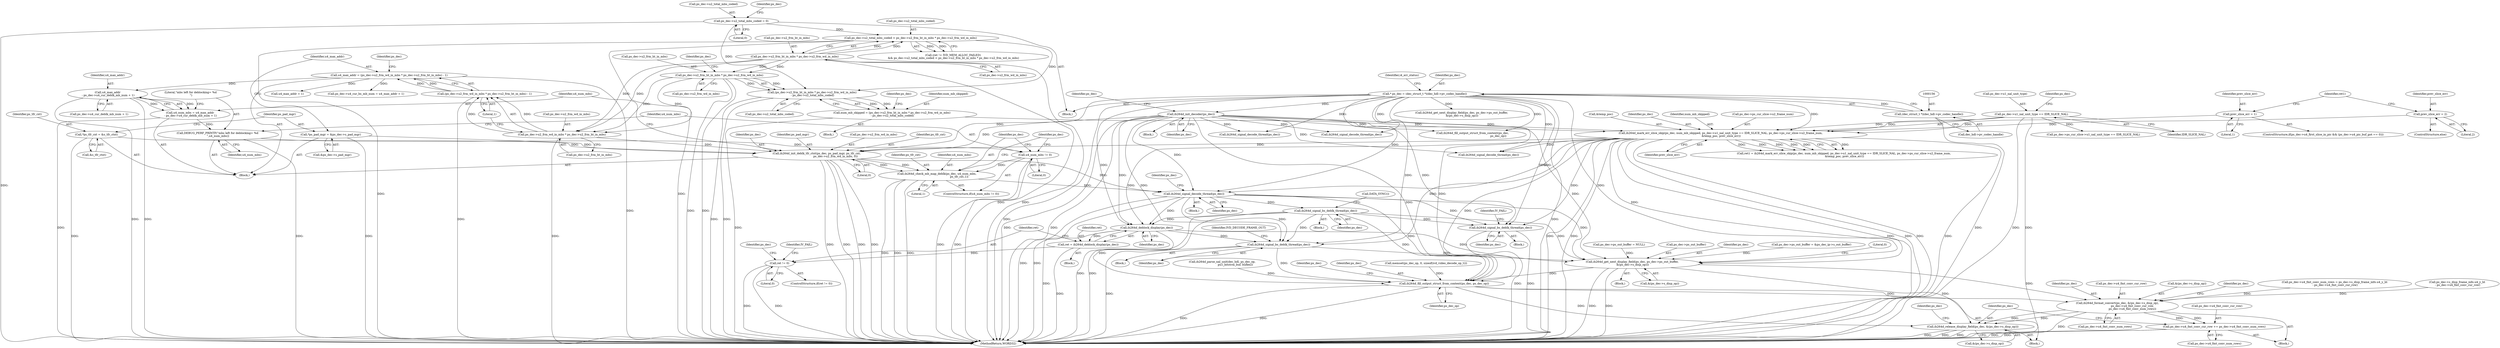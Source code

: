 digraph "0_Android_326fe991a4b7971e8aeaf4ac775491dd8abd85bb@API" {
"1001699" [label="(Call,ih264d_signal_decode_thread(ps_dec))"];
"1000896" [label="(Call,ih264d_init_decoder(ps_dec))"];
"1000153" [label="(Call,* ps_dec = (dec_struct_t *)(dec_hdl->pv_codec_handle))"];
"1000155" [label="(Call,(dec_struct_t *)(dec_hdl->pv_codec_handle))"];
"1001528" [label="(Call,ih264d_mark_err_slice_skip(ps_dec, num_mb_skipped, ps_dec->u1_nal_unit_type == IDR_SLICE_NAL, ps_dec->ps_cur_slice->u2_frame_num,\n &temp_poc, prev_slice_err))"];
"1001496" [label="(Call,num_mb_skipped = (ps_dec->u2_frm_ht_in_mbs * ps_dec->u2_frm_wd_in_mbs)\n - ps_dec->u2_total_mbs_coded)"];
"1001498" [label="(Call,(ps_dec->u2_frm_ht_in_mbs * ps_dec->u2_frm_wd_in_mbs)\n - ps_dec->u2_total_mbs_coded)"];
"1001499" [label="(Call,ps_dec->u2_frm_ht_in_mbs * ps_dec->u2_frm_wd_in_mbs)"];
"1001484" [label="(Call,ps_dec->u2_frm_ht_in_mbs * ps_dec->u2_frm_wd_in_mbs)"];
"1001480" [label="(Call,ps_dec->u2_total_mbs_coded < ps_dec->u2_frm_ht_in_mbs * ps_dec->u2_frm_wd_in_mbs)"];
"1000908" [label="(Call,ps_dec->u2_total_mbs_coded = 0)"];
"1001531" [label="(Call,ps_dec->u1_nal_unit_type == IDR_SLICE_NAL)"];
"1001519" [label="(Call,prev_slice_err = 1)"];
"1001523" [label="(Call,prev_slice_err = 2)"];
"1001689" [label="(Call,ih264d_check_mb_map_deblk(ps_dec, u4_num_mbs,\n                                                   ps_tfr_cxt,1))"];
"1001665" [label="(Call,ih264d_init_deblk_tfr_ctxt(ps_dec, ps_pad_mgr, ps_tfr_cxt,\n                                           ps_dec->u2_frm_wd_in_mbs, 0))"];
"1001641" [label="(Call,*ps_pad_mgr = &ps_dec->s_pad_mgr)"];
"1001636" [label="(Call,*ps_tfr_cxt = &s_tfr_ctxt)"];
"1001650" [label="(Call,ps_dec->u2_frm_wd_in_mbs * ps_dec->u2_frm_ht_in_mbs)"];
"1001686" [label="(Call,u4_num_mbs != 0)"];
"1001682" [label="(Call,DEBUG_PERF_PRINTF(\"mbs left for deblocking= %d \n\",u4_num_mbs))"];
"1001673" [label="(Call,u4_num_mbs = u4_max_addr\n - ps_dec->u4_cur_deblk_mb_num + 1)"];
"1001675" [label="(Call,u4_max_addr\n - ps_dec->u4_cur_deblk_mb_num + 1)"];
"1001647" [label="(Call,u4_max_addr = (ps_dec->u2_frm_wd_in_mbs * ps_dec->u2_frm_ht_in_mbs) - 1)"];
"1001649" [label="(Call,(ps_dec->u2_frm_wd_in_mbs * ps_dec->u2_frm_ht_in_mbs) - 1)"];
"1001708" [label="(Call,ih264d_signal_bs_deblk_thread(ps_dec))"];
"1001807" [label="(Call,ih264d_signal_bs_deblk_thread(ps_dec))"];
"1001863" [label="(Call,ih264d_deblock_display(ps_dec))"];
"1001861" [label="(Call,ret = ih264d_deblock_display(ps_dec))"];
"1001866" [label="(Call,ret != 0)"];
"1001985" [label="(Call,ih264d_signal_bs_deblk_thread(ps_dec))"];
"1001999" [label="(Call,ih264d_get_next_display_field(ps_dec, ps_dec->ps_out_buffer,\n &(ps_dec->s_disp_op)))"];
"1002027" [label="(Call,ih264d_fill_output_struct_from_context(ps_dec, ps_dec_op))"];
"1002058" [label="(Call,ih264d_format_convert(ps_dec, &(ps_dec->s_disp_op),\n                                  ps_dec->u4_fmt_conv_cur_row,\n                                  ps_dec->u4_fmt_conv_num_rows))"];
"1002070" [label="(Call,ps_dec->u4_fmt_conv_cur_row += ps_dec->u4_fmt_conv_num_rows)"];
"1002077" [label="(Call,ih264d_release_display_field(ps_dec, &(ps_dec->s_disp_op)))"];
"1001525" [label="(Literal,2)"];
"1002079" [label="(Call,&(ps_dec->s_disp_op))"];
"1001686" [label="(Call,u4_num_mbs != 0)"];
"1001699" [label="(Call,ih264d_signal_decode_thread(ps_dec))"];
"1000311" [label="(Call,ps_dec->ps_out_buffer = NULL)"];
"1001532" [label="(Call,ps_dec->u1_nal_unit_type)"];
"1001871" [label="(Identifier,IV_FAIL)"];
"1002058" [label="(Call,ih264d_format_convert(ps_dec, &(ps_dec->s_disp_op),\n                                  ps_dec->u4_fmt_conv_cur_row,\n                                  ps_dec->u4_fmt_conv_num_rows))"];
"1001497" [label="(Identifier,num_mb_skipped)"];
"1001507" [label="(Identifier,ps_dec)"];
"1001650" [label="(Call,ps_dec->u2_frm_wd_in_mbs * ps_dec->u2_frm_ht_in_mbs)"];
"1001998" [label="(Block,)"];
"1001862" [label="(Identifier,ret)"];
"1000912" [label="(Literal,0)"];
"1001987" [label="(Block,)"];
"1000895" [label="(Block,)"];
"1001500" [label="(Call,ps_dec->u2_frm_ht_in_mbs)"];
"1001291" [label="(Call,ih264d_parse_nal_unit(dec_hdl, ps_dec_op,\n                              pu1_bitstrm_buf, buflen))"];
"1000909" [label="(Call,ps_dec->u2_total_mbs_coded)"];
"1000900" [label="(Identifier,ps_dec)"];
"1001491" [label="(Block,)"];
"1001641" [label="(Call,*ps_pad_mgr = &ps_dec->s_pad_mgr)"];
"1001530" [label="(Identifier,num_mb_skipped)"];
"1002029" [label="(Identifier,ps_dec_op)"];
"1001677" [label="(Call,ps_dec->u4_cur_deblk_mb_num + 1)"];
"1001535" [label="(Identifier,IDR_SLICE_NAL)"];
"1001519" [label="(Call,prev_slice_err = 1)"];
"1001999" [label="(Call,ih264d_get_next_display_field(ps_dec, ps_dec->ps_out_buffer,\n &(ps_dec->s_disp_op)))"];
"1001509" [label="(ControlStructure,if(ps_dec->u4_first_slice_in_pic && (ps_dec->u4_pic_buf_got == 0)))"];
"1001496" [label="(Call,num_mb_skipped = (ps_dec->u2_frm_ht_in_mbs * ps_dec->u2_frm_wd_in_mbs)\n - ps_dec->u2_total_mbs_coded)"];
"1002071" [label="(Call,ps_dec->u4_fmt_conv_cur_row)"];
"1002072" [label="(Identifier,ps_dec)"];
"1001531" [label="(Call,ps_dec->u1_nal_unit_type == IDR_SLICE_NAL)"];
"1000154" [label="(Identifier,ps_dec)"];
"1001654" [label="(Call,ps_dec->u2_frm_ht_in_mbs)"];
"1001657" [label="(Literal,1)"];
"1001689" [label="(Call,ih264d_check_mb_map_deblk(ps_dec, u4_num_mbs,\n                                                   ps_tfr_cxt,1))"];
"1001536" [label="(Call,ps_dec->ps_cur_slice->u2_frame_num)"];
"1001696" [label="(Identifier,ps_dec)"];
"1001528" [label="(Call,ih264d_mark_err_slice_skip(ps_dec, num_mb_skipped, ps_dec->u1_nal_unit_type == IDR_SLICE_NAL, ps_dec->ps_cur_slice->u2_frame_num,\n &temp_poc, prev_slice_err))"];
"1001523" [label="(Call,prev_slice_err = 2)"];
"1001865" [label="(ControlStructure,if(ret != 0))"];
"1001891" [label="(Call,ps_dec->ps_cur_slice->u1_nal_unit_type == IDR_SLICE_NAL)"];
"1001986" [label="(Identifier,ps_dec)"];
"1001806" [label="(Block,)"];
"1001673" [label="(Call,u4_num_mbs = u4_max_addr\n - ps_dec->u4_cur_deblk_mb_num + 1)"];
"1001687" [label="(Identifier,u4_num_mbs)"];
"1001520" [label="(Identifier,prev_slice_err)"];
"1001543" [label="(Identifier,prev_slice_err)"];
"1001649" [label="(Call,(ps_dec->u2_frm_wd_in_mbs * ps_dec->u2_frm_ht_in_mbs) - 1)"];
"1001651" [label="(Call,ps_dec->u2_frm_wd_in_mbs)"];
"1001476" [label="(Call,(ret != IVD_MEM_ALLOC_FAILED)\n && ps_dec->u2_total_mbs_coded < ps_dec->u2_frm_ht_in_mbs * ps_dec->u2_frm_wd_in_mbs)"];
"1001710" [label="(Call,DATA_SYNC())"];
"1001810" [label="(Identifier,IV_FAIL)"];
"1001666" [label="(Identifier,ps_dec)"];
"1002027" [label="(Call,ih264d_fill_output_struct_from_context(ps_dec, ps_dec_op))"];
"1000915" [label="(Identifier,ps_dec)"];
"1001685" [label="(ControlStructure,if(u4_num_mbs != 0))"];
"1002067" [label="(Call,ps_dec->u4_fmt_conv_num_rows)"];
"1002033" [label="(Identifier,ps_dec)"];
"1001636" [label="(Call,*ps_tfr_cxt = &s_tfr_ctxt)"];
"1002077" [label="(Call,ih264d_release_display_field(ps_dec, &(ps_dec->s_disp_op)))"];
"1002074" [label="(Call,ps_dec->u4_fmt_conv_num_rows)"];
"1002045" [label="(Call,ps_dec->u4_fmt_conv_num_rows = ps_dec->s_disp_frame_info.u4_y_ht\n - ps_dec->u4_fmt_conv_cur_row)"];
"1000157" [label="(Call,dec_hdl->pv_codec_handle)"];
"1001485" [label="(Call,ps_dec->u2_frm_ht_in_mbs)"];
"1001665" [label="(Call,ih264d_init_deblk_tfr_ctxt(ps_dec, ps_pad_mgr, ps_tfr_cxt,\n                                           ps_dec->u2_frm_wd_in_mbs, 0))"];
"1002001" [label="(Call,ps_dec->ps_out_buffer)"];
"1000896" [label="(Call,ih264d_init_decoder(ps_dec))"];
"1000153" [label="(Call,* ps_dec = (dec_struct_t *)(dec_hdl->pv_codec_handle))"];
"1001538" [label="(Identifier,ps_dec)"];
"1001674" [label="(Identifier,u4_num_mbs)"];
"1002049" [label="(Call,ps_dec->s_disp_frame_info.u4_y_ht\n - ps_dec->u4_fmt_conv_cur_row)"];
"1001480" [label="(Call,ps_dec->u2_total_mbs_coded < ps_dec->u2_frm_ht_in_mbs * ps_dec->u2_frm_wd_in_mbs)"];
"1001693" [label="(Literal,1)"];
"1001662" [label="(Call,u4_max_addr + 1)"];
"1002028" [label="(Identifier,ps_dec)"];
"1001667" [label="(Identifier,ps_pad_mgr)"];
"1001866" [label="(Call,ret != 0)"];
"1002044" [label="(Block,)"];
"1000908" [label="(Call,ps_dec->u2_total_mbs_coded = 0)"];
"1001864" [label="(Identifier,ps_dec)"];
"1001481" [label="(Call,ps_dec->u2_total_mbs_coded)"];
"1001984" [label="(Block,)"];
"1001867" [label="(Identifier,ret)"];
"1001683" [label="(Literal,\"mbs left for deblocking= %d \n\")"];
"1001499" [label="(Call,ps_dec->u2_frm_ht_in_mbs * ps_dec->u2_frm_wd_in_mbs)"];
"1001403" [label="(Call,ih264d_signal_decode_thread(ps_dec))"];
"1001669" [label="(Call,ps_dec->u2_frm_wd_in_mbs)"];
"1001700" [label="(Identifier,ps_dec)"];
"1001985" [label="(Call,ih264d_signal_bs_deblk_thread(ps_dec))"];
"1001488" [label="(Call,ps_dec->u2_frm_wd_in_mbs)"];
"1000155" [label="(Call,(dec_struct_t *)(dec_hdl->pv_codec_handle))"];
"1002059" [label="(Identifier,ps_dec)"];
"1002000" [label="(Identifier,ps_dec)"];
"1001708" [label="(Call,ih264d_signal_bs_deblk_thread(ps_dec))"];
"1001704" [label="(Identifier,ps_dec)"];
"1000162" [label="(Identifier,i4_err_status)"];
"1002147" [label="(MethodReturn,WORD32)"];
"1001498" [label="(Call,(ps_dec->u2_frm_ht_in_mbs * ps_dec->u2_frm_wd_in_mbs)\n - ps_dec->u2_total_mbs_coded)"];
"1002078" [label="(Identifier,ps_dec)"];
"1002004" [label="(Call,&(ps_dec->s_disp_op))"];
"1001672" [label="(Literal,0)"];
"1001875" [label="(Identifier,ps_dec)"];
"1001707" [label="(Block,)"];
"1000897" [label="(Identifier,ps_dec)"];
"1001637" [label="(Identifier,ps_tfr_cxt)"];
"1001690" [label="(Identifier,ps_dec)"];
"1001860" [label="(Block,)"];
"1000324" [label="(Call,ps_dec->ps_out_buffer = &ps_dec_ip->s_out_buffer)"];
"1001506" [label="(Call,ps_dec->u2_total_mbs_coded)"];
"1001522" [label="(ControlStructure,else)"];
"1001638" [label="(Call,&s_tfr_ctxt)"];
"1001648" [label="(Identifier,u4_max_addr)"];
"1001668" [label="(Identifier,ps_tfr_cxt)"];
"1000151" [label="(Block,)"];
"1001253" [label="(Call,ih264d_fill_output_struct_from_context(ps_dec,\n                                                           ps_dec_op))"];
"1002064" [label="(Call,ps_dec->u4_fmt_conv_cur_row)"];
"1001676" [label="(Identifier,u4_max_addr)"];
"1001991" [label="(Identifier,IVD_DECODE_FRAME_OUT)"];
"1001807" [label="(Call,ih264d_signal_bs_deblk_thread(ps_dec))"];
"1001189" [label="(Call,ih264d_signal_decode_thread(ps_dec))"];
"1001647" [label="(Call,u4_max_addr = (ps_dec->u2_frm_wd_in_mbs * ps_dec->u2_frm_ht_in_mbs) - 1)"];
"1001658" [label="(Call,ps_dec->u4_cur_bs_mb_num = u4_max_addr + 1)"];
"1001541" [label="(Call,&temp_poc)"];
"1001709" [label="(Identifier,ps_dec)"];
"1001675" [label="(Call,u4_max_addr\n - ps_dec->u4_cur_deblk_mb_num + 1)"];
"1001660" [label="(Identifier,ps_dec)"];
"1001576" [label="(Call,ih264d_signal_decode_thread(ps_dec))"];
"1001484" [label="(Call,ps_dec->u2_frm_ht_in_mbs * ps_dec->u2_frm_wd_in_mbs)"];
"1001524" [label="(Identifier,prev_slice_err)"];
"1001808" [label="(Identifier,ps_dec)"];
"1001512" [label="(Identifier,ps_dec)"];
"1001526" [label="(Call,ret1 = ih264d_mark_err_slice_skip(ps_dec, num_mb_skipped, ps_dec->u1_nal_unit_type == IDR_SLICE_NAL, ps_dec->ps_cur_slice->u2_frame_num,\n &temp_poc, prev_slice_err))"];
"1001682" [label="(Call,DEBUG_PERF_PRINTF(\"mbs left for deblocking= %d \n\",u4_num_mbs))"];
"1001691" [label="(Identifier,u4_num_mbs)"];
"1002070" [label="(Call,ps_dec->u4_fmt_conv_cur_row += ps_dec->u4_fmt_conv_num_rows)"];
"1001631" [label="(Block,)"];
"1002087" [label="(Identifier,ps_dec)"];
"1001692" [label="(Identifier,ps_tfr_cxt)"];
"1002060" [label="(Call,&(ps_dec->s_disp_op))"];
"1001503" [label="(Call,ps_dec->u2_frm_wd_in_mbs)"];
"1001688" [label="(Literal,0)"];
"1000227" [label="(Call,memset(ps_dec_op, 0, sizeof(ivd_video_decode_op_t)))"];
"1001529" [label="(Identifier,ps_dec)"];
"1001643" [label="(Call,&ps_dec->s_pad_mgr)"];
"1001527" [label="(Identifier,ret1)"];
"1001603" [label="(Block,)"];
"1001861" [label="(Call,ret = ih264d_deblock_display(ps_dec))"];
"1001521" [label="(Literal,1)"];
"1002010" [label="(Literal,0)"];
"1001642" [label="(Identifier,ps_pad_mgr)"];
"1000713" [label="(Call,ih264d_get_next_display_field(ps_dec, ps_dec->ps_out_buffer,\n &(ps_dec->s_disp_op)))"];
"1001684" [label="(Identifier,u4_num_mbs)"];
"1001863" [label="(Call,ih264d_deblock_display(ps_dec))"];
"1001868" [label="(Literal,0)"];
"1001699" -> "1001603"  [label="AST: "];
"1001699" -> "1001700"  [label="CFG: "];
"1001700" -> "1001699"  [label="AST: "];
"1001704" -> "1001699"  [label="CFG: "];
"1001699" -> "1002147"  [label="DDG: "];
"1001699" -> "1002147"  [label="DDG: "];
"1000896" -> "1001699"  [label="DDG: "];
"1001528" -> "1001699"  [label="DDG: "];
"1001689" -> "1001699"  [label="DDG: "];
"1001665" -> "1001699"  [label="DDG: "];
"1000153" -> "1001699"  [label="DDG: "];
"1001699" -> "1001708"  [label="DDG: "];
"1001699" -> "1001807"  [label="DDG: "];
"1001699" -> "1001863"  [label="DDG: "];
"1001699" -> "1001985"  [label="DDG: "];
"1001699" -> "1001999"  [label="DDG: "];
"1001699" -> "1002027"  [label="DDG: "];
"1000896" -> "1000895"  [label="AST: "];
"1000896" -> "1000897"  [label="CFG: "];
"1000897" -> "1000896"  [label="AST: "];
"1000900" -> "1000896"  [label="CFG: "];
"1000896" -> "1002147"  [label="DDG: "];
"1000896" -> "1002147"  [label="DDG: "];
"1000153" -> "1000896"  [label="DDG: "];
"1000896" -> "1001189"  [label="DDG: "];
"1000896" -> "1001253"  [label="DDG: "];
"1000896" -> "1001403"  [label="DDG: "];
"1000896" -> "1001528"  [label="DDG: "];
"1000896" -> "1001576"  [label="DDG: "];
"1000896" -> "1001665"  [label="DDG: "];
"1000896" -> "1001807"  [label="DDG: "];
"1000896" -> "1001863"  [label="DDG: "];
"1000896" -> "1001985"  [label="DDG: "];
"1000896" -> "1001999"  [label="DDG: "];
"1000896" -> "1002027"  [label="DDG: "];
"1000153" -> "1000151"  [label="AST: "];
"1000153" -> "1000155"  [label="CFG: "];
"1000154" -> "1000153"  [label="AST: "];
"1000155" -> "1000153"  [label="AST: "];
"1000162" -> "1000153"  [label="CFG: "];
"1000153" -> "1002147"  [label="DDG: "];
"1000153" -> "1002147"  [label="DDG: "];
"1000155" -> "1000153"  [label="DDG: "];
"1000153" -> "1000713"  [label="DDG: "];
"1000153" -> "1001189"  [label="DDG: "];
"1000153" -> "1001253"  [label="DDG: "];
"1000153" -> "1001403"  [label="DDG: "];
"1000153" -> "1001528"  [label="DDG: "];
"1000153" -> "1001576"  [label="DDG: "];
"1000153" -> "1001665"  [label="DDG: "];
"1000153" -> "1001807"  [label="DDG: "];
"1000153" -> "1001863"  [label="DDG: "];
"1000153" -> "1001985"  [label="DDG: "];
"1000153" -> "1001999"  [label="DDG: "];
"1000153" -> "1002027"  [label="DDG: "];
"1000155" -> "1000157"  [label="CFG: "];
"1000156" -> "1000155"  [label="AST: "];
"1000157" -> "1000155"  [label="AST: "];
"1000155" -> "1002147"  [label="DDG: "];
"1001528" -> "1001526"  [label="AST: "];
"1001528" -> "1001543"  [label="CFG: "];
"1001529" -> "1001528"  [label="AST: "];
"1001530" -> "1001528"  [label="AST: "];
"1001531" -> "1001528"  [label="AST: "];
"1001536" -> "1001528"  [label="AST: "];
"1001541" -> "1001528"  [label="AST: "];
"1001543" -> "1001528"  [label="AST: "];
"1001526" -> "1001528"  [label="CFG: "];
"1001528" -> "1002147"  [label="DDG: "];
"1001528" -> "1002147"  [label="DDG: "];
"1001528" -> "1002147"  [label="DDG: "];
"1001528" -> "1002147"  [label="DDG: "];
"1001528" -> "1002147"  [label="DDG: "];
"1001528" -> "1002147"  [label="DDG: "];
"1001528" -> "1001526"  [label="DDG: "];
"1001528" -> "1001526"  [label="DDG: "];
"1001528" -> "1001526"  [label="DDG: "];
"1001528" -> "1001526"  [label="DDG: "];
"1001528" -> "1001526"  [label="DDG: "];
"1001528" -> "1001526"  [label="DDG: "];
"1001496" -> "1001528"  [label="DDG: "];
"1001531" -> "1001528"  [label="DDG: "];
"1001531" -> "1001528"  [label="DDG: "];
"1001519" -> "1001528"  [label="DDG: "];
"1001523" -> "1001528"  [label="DDG: "];
"1001528" -> "1001576"  [label="DDG: "];
"1001528" -> "1001665"  [label="DDG: "];
"1001528" -> "1001807"  [label="DDG: "];
"1001528" -> "1001863"  [label="DDG: "];
"1001528" -> "1001985"  [label="DDG: "];
"1001528" -> "1001999"  [label="DDG: "];
"1001528" -> "1002027"  [label="DDG: "];
"1001496" -> "1001491"  [label="AST: "];
"1001496" -> "1001498"  [label="CFG: "];
"1001497" -> "1001496"  [label="AST: "];
"1001498" -> "1001496"  [label="AST: "];
"1001512" -> "1001496"  [label="CFG: "];
"1001496" -> "1002147"  [label="DDG: "];
"1001498" -> "1001496"  [label="DDG: "];
"1001498" -> "1001496"  [label="DDG: "];
"1001498" -> "1001506"  [label="CFG: "];
"1001499" -> "1001498"  [label="AST: "];
"1001506" -> "1001498"  [label="AST: "];
"1001498" -> "1002147"  [label="DDG: "];
"1001498" -> "1002147"  [label="DDG: "];
"1001499" -> "1001498"  [label="DDG: "];
"1001499" -> "1001498"  [label="DDG: "];
"1001480" -> "1001498"  [label="DDG: "];
"1000908" -> "1001498"  [label="DDG: "];
"1001499" -> "1001503"  [label="CFG: "];
"1001500" -> "1001499"  [label="AST: "];
"1001503" -> "1001499"  [label="AST: "];
"1001507" -> "1001499"  [label="CFG: "];
"1001499" -> "1002147"  [label="DDG: "];
"1001499" -> "1002147"  [label="DDG: "];
"1001484" -> "1001499"  [label="DDG: "];
"1001484" -> "1001499"  [label="DDG: "];
"1001499" -> "1001650"  [label="DDG: "];
"1001499" -> "1001650"  [label="DDG: "];
"1001484" -> "1001480"  [label="AST: "];
"1001484" -> "1001488"  [label="CFG: "];
"1001485" -> "1001484"  [label="AST: "];
"1001488" -> "1001484"  [label="AST: "];
"1001480" -> "1001484"  [label="CFG: "];
"1001484" -> "1002147"  [label="DDG: "];
"1001484" -> "1002147"  [label="DDG: "];
"1001484" -> "1001480"  [label="DDG: "];
"1001484" -> "1001480"  [label="DDG: "];
"1001484" -> "1001650"  [label="DDG: "];
"1001484" -> "1001650"  [label="DDG: "];
"1001480" -> "1001476"  [label="AST: "];
"1001481" -> "1001480"  [label="AST: "];
"1001476" -> "1001480"  [label="CFG: "];
"1001480" -> "1002147"  [label="DDG: "];
"1001480" -> "1002147"  [label="DDG: "];
"1001480" -> "1001476"  [label="DDG: "];
"1001480" -> "1001476"  [label="DDG: "];
"1000908" -> "1001480"  [label="DDG: "];
"1000908" -> "1000151"  [label="AST: "];
"1000908" -> "1000912"  [label="CFG: "];
"1000909" -> "1000908"  [label="AST: "];
"1000912" -> "1000908"  [label="AST: "];
"1000915" -> "1000908"  [label="CFG: "];
"1000908" -> "1002147"  [label="DDG: "];
"1001531" -> "1001535"  [label="CFG: "];
"1001532" -> "1001531"  [label="AST: "];
"1001535" -> "1001531"  [label="AST: "];
"1001538" -> "1001531"  [label="CFG: "];
"1001531" -> "1002147"  [label="DDG: "];
"1001531" -> "1002147"  [label="DDG: "];
"1001531" -> "1001891"  [label="DDG: "];
"1001519" -> "1001509"  [label="AST: "];
"1001519" -> "1001521"  [label="CFG: "];
"1001520" -> "1001519"  [label="AST: "];
"1001521" -> "1001519"  [label="AST: "];
"1001527" -> "1001519"  [label="CFG: "];
"1001523" -> "1001522"  [label="AST: "];
"1001523" -> "1001525"  [label="CFG: "];
"1001524" -> "1001523"  [label="AST: "];
"1001525" -> "1001523"  [label="AST: "];
"1001527" -> "1001523"  [label="CFG: "];
"1001689" -> "1001685"  [label="AST: "];
"1001689" -> "1001693"  [label="CFG: "];
"1001690" -> "1001689"  [label="AST: "];
"1001691" -> "1001689"  [label="AST: "];
"1001692" -> "1001689"  [label="AST: "];
"1001693" -> "1001689"  [label="AST: "];
"1001696" -> "1001689"  [label="CFG: "];
"1001689" -> "1002147"  [label="DDG: "];
"1001689" -> "1002147"  [label="DDG: "];
"1001689" -> "1002147"  [label="DDG: "];
"1001665" -> "1001689"  [label="DDG: "];
"1001665" -> "1001689"  [label="DDG: "];
"1001686" -> "1001689"  [label="DDG: "];
"1001665" -> "1001631"  [label="AST: "];
"1001665" -> "1001672"  [label="CFG: "];
"1001666" -> "1001665"  [label="AST: "];
"1001667" -> "1001665"  [label="AST: "];
"1001668" -> "1001665"  [label="AST: "];
"1001669" -> "1001665"  [label="AST: "];
"1001672" -> "1001665"  [label="AST: "];
"1001674" -> "1001665"  [label="CFG: "];
"1001665" -> "1002147"  [label="DDG: "];
"1001665" -> "1002147"  [label="DDG: "];
"1001665" -> "1002147"  [label="DDG: "];
"1001665" -> "1002147"  [label="DDG: "];
"1001641" -> "1001665"  [label="DDG: "];
"1001636" -> "1001665"  [label="DDG: "];
"1001650" -> "1001665"  [label="DDG: "];
"1001641" -> "1001631"  [label="AST: "];
"1001641" -> "1001643"  [label="CFG: "];
"1001642" -> "1001641"  [label="AST: "];
"1001643" -> "1001641"  [label="AST: "];
"1001648" -> "1001641"  [label="CFG: "];
"1001641" -> "1002147"  [label="DDG: "];
"1001636" -> "1001631"  [label="AST: "];
"1001636" -> "1001638"  [label="CFG: "];
"1001637" -> "1001636"  [label="AST: "];
"1001638" -> "1001636"  [label="AST: "];
"1001642" -> "1001636"  [label="CFG: "];
"1001636" -> "1002147"  [label="DDG: "];
"1001650" -> "1001649"  [label="AST: "];
"1001650" -> "1001654"  [label="CFG: "];
"1001651" -> "1001650"  [label="AST: "];
"1001654" -> "1001650"  [label="AST: "];
"1001657" -> "1001650"  [label="CFG: "];
"1001650" -> "1002147"  [label="DDG: "];
"1001650" -> "1001649"  [label="DDG: "];
"1001650" -> "1001649"  [label="DDG: "];
"1001686" -> "1001685"  [label="AST: "];
"1001686" -> "1001688"  [label="CFG: "];
"1001687" -> "1001686"  [label="AST: "];
"1001688" -> "1001686"  [label="AST: "];
"1001690" -> "1001686"  [label="CFG: "];
"1001696" -> "1001686"  [label="CFG: "];
"1001686" -> "1002147"  [label="DDG: "];
"1001686" -> "1002147"  [label="DDG: "];
"1001682" -> "1001686"  [label="DDG: "];
"1001682" -> "1001631"  [label="AST: "];
"1001682" -> "1001684"  [label="CFG: "];
"1001683" -> "1001682"  [label="AST: "];
"1001684" -> "1001682"  [label="AST: "];
"1001687" -> "1001682"  [label="CFG: "];
"1001682" -> "1002147"  [label="DDG: "];
"1001673" -> "1001682"  [label="DDG: "];
"1001673" -> "1001631"  [label="AST: "];
"1001673" -> "1001675"  [label="CFG: "];
"1001674" -> "1001673"  [label="AST: "];
"1001675" -> "1001673"  [label="AST: "];
"1001683" -> "1001673"  [label="CFG: "];
"1001673" -> "1002147"  [label="DDG: "];
"1001675" -> "1001673"  [label="DDG: "];
"1001675" -> "1001673"  [label="DDG: "];
"1001675" -> "1001677"  [label="CFG: "];
"1001676" -> "1001675"  [label="AST: "];
"1001677" -> "1001675"  [label="AST: "];
"1001675" -> "1002147"  [label="DDG: "];
"1001675" -> "1002147"  [label="DDG: "];
"1001647" -> "1001675"  [label="DDG: "];
"1001647" -> "1001631"  [label="AST: "];
"1001647" -> "1001649"  [label="CFG: "];
"1001648" -> "1001647"  [label="AST: "];
"1001649" -> "1001647"  [label="AST: "];
"1001660" -> "1001647"  [label="CFG: "];
"1001647" -> "1002147"  [label="DDG: "];
"1001649" -> "1001647"  [label="DDG: "];
"1001649" -> "1001647"  [label="DDG: "];
"1001647" -> "1001658"  [label="DDG: "];
"1001647" -> "1001662"  [label="DDG: "];
"1001649" -> "1001657"  [label="CFG: "];
"1001657" -> "1001649"  [label="AST: "];
"1001649" -> "1002147"  [label="DDG: "];
"1001708" -> "1001707"  [label="AST: "];
"1001708" -> "1001709"  [label="CFG: "];
"1001709" -> "1001708"  [label="AST: "];
"1001710" -> "1001708"  [label="CFG: "];
"1001708" -> "1002147"  [label="DDG: "];
"1001708" -> "1002147"  [label="DDG: "];
"1001708" -> "1001807"  [label="DDG: "];
"1001708" -> "1001863"  [label="DDG: "];
"1001708" -> "1001985"  [label="DDG: "];
"1001708" -> "1001999"  [label="DDG: "];
"1001708" -> "1002027"  [label="DDG: "];
"1001807" -> "1001806"  [label="AST: "];
"1001807" -> "1001808"  [label="CFG: "];
"1001808" -> "1001807"  [label="AST: "];
"1001810" -> "1001807"  [label="CFG: "];
"1001807" -> "1002147"  [label="DDG: "];
"1001807" -> "1002147"  [label="DDG: "];
"1001863" -> "1001861"  [label="AST: "];
"1001863" -> "1001864"  [label="CFG: "];
"1001864" -> "1001863"  [label="AST: "];
"1001861" -> "1001863"  [label="CFG: "];
"1001863" -> "1002147"  [label="DDG: "];
"1001863" -> "1001861"  [label="DDG: "];
"1001863" -> "1001985"  [label="DDG: "];
"1001863" -> "1001999"  [label="DDG: "];
"1001863" -> "1002027"  [label="DDG: "];
"1001861" -> "1001860"  [label="AST: "];
"1001862" -> "1001861"  [label="AST: "];
"1001867" -> "1001861"  [label="CFG: "];
"1001861" -> "1002147"  [label="DDG: "];
"1001861" -> "1001866"  [label="DDG: "];
"1001866" -> "1001865"  [label="AST: "];
"1001866" -> "1001868"  [label="CFG: "];
"1001867" -> "1001866"  [label="AST: "];
"1001868" -> "1001866"  [label="AST: "];
"1001871" -> "1001866"  [label="CFG: "];
"1001875" -> "1001866"  [label="CFG: "];
"1001866" -> "1002147"  [label="DDG: "];
"1001866" -> "1002147"  [label="DDG: "];
"1001985" -> "1001984"  [label="AST: "];
"1001985" -> "1001986"  [label="CFG: "];
"1001986" -> "1001985"  [label="AST: "];
"1001991" -> "1001985"  [label="CFG: "];
"1001985" -> "1002147"  [label="DDG: "];
"1001985" -> "1001999"  [label="DDG: "];
"1001985" -> "1002027"  [label="DDG: "];
"1001999" -> "1001998"  [label="AST: "];
"1001999" -> "1002004"  [label="CFG: "];
"1002000" -> "1001999"  [label="AST: "];
"1002001" -> "1001999"  [label="AST: "];
"1002004" -> "1001999"  [label="AST: "];
"1002010" -> "1001999"  [label="CFG: "];
"1001999" -> "1002147"  [label="DDG: "];
"1001999" -> "1002147"  [label="DDG: "];
"1000311" -> "1001999"  [label="DDG: "];
"1000324" -> "1001999"  [label="DDG: "];
"1001999" -> "1002027"  [label="DDG: "];
"1001999" -> "1002058"  [label="DDG: "];
"1001999" -> "1002077"  [label="DDG: "];
"1002027" -> "1001987"  [label="AST: "];
"1002027" -> "1002029"  [label="CFG: "];
"1002028" -> "1002027"  [label="AST: "];
"1002029" -> "1002027"  [label="AST: "];
"1002033" -> "1002027"  [label="CFG: "];
"1002027" -> "1002147"  [label="DDG: "];
"1002027" -> "1002147"  [label="DDG: "];
"1001291" -> "1002027"  [label="DDG: "];
"1000227" -> "1002027"  [label="DDG: "];
"1002027" -> "1002058"  [label="DDG: "];
"1002027" -> "1002077"  [label="DDG: "];
"1002058" -> "1002044"  [label="AST: "];
"1002058" -> "1002067"  [label="CFG: "];
"1002059" -> "1002058"  [label="AST: "];
"1002060" -> "1002058"  [label="AST: "];
"1002064" -> "1002058"  [label="AST: "];
"1002067" -> "1002058"  [label="AST: "];
"1002072" -> "1002058"  [label="CFG: "];
"1002058" -> "1002147"  [label="DDG: "];
"1002049" -> "1002058"  [label="DDG: "];
"1002045" -> "1002058"  [label="DDG: "];
"1002058" -> "1002070"  [label="DDG: "];
"1002058" -> "1002070"  [label="DDG: "];
"1002058" -> "1002077"  [label="DDG: "];
"1002058" -> "1002077"  [label="DDG: "];
"1002070" -> "1002044"  [label="AST: "];
"1002070" -> "1002074"  [label="CFG: "];
"1002071" -> "1002070"  [label="AST: "];
"1002074" -> "1002070"  [label="AST: "];
"1002078" -> "1002070"  [label="CFG: "];
"1002070" -> "1002147"  [label="DDG: "];
"1002070" -> "1002147"  [label="DDG: "];
"1002077" -> "1001987"  [label="AST: "];
"1002077" -> "1002079"  [label="CFG: "];
"1002078" -> "1002077"  [label="AST: "];
"1002079" -> "1002077"  [label="AST: "];
"1002087" -> "1002077"  [label="CFG: "];
"1002077" -> "1002147"  [label="DDG: "];
"1002077" -> "1002147"  [label="DDG: "];
"1002077" -> "1002147"  [label="DDG: "];
}
